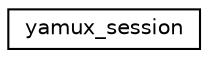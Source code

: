 digraph "Graphical Class Hierarchy"
{
  edge [fontname="Helvetica",fontsize="10",labelfontname="Helvetica",labelfontsize="10"];
  node [fontname="Helvetica",fontsize="10",shape=record];
  rankdir="LR";
  Node0 [label="yamux_session",height=0.2,width=0.4,color="black", fillcolor="white", style="filled",URL="$structyamux__session.html"];
}
